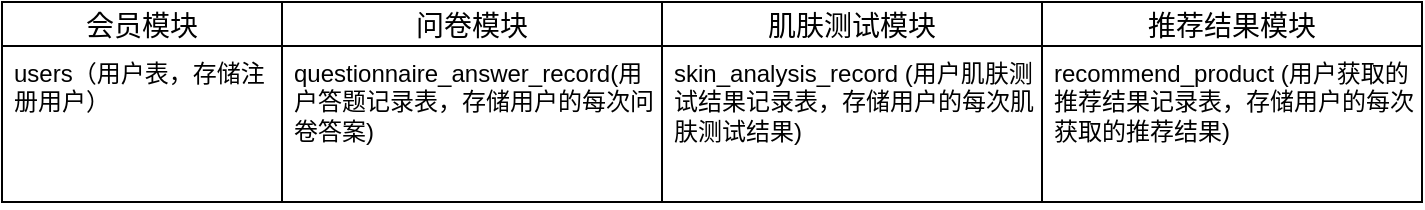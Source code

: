 <mxfile version="12.6.2" type="github">
  <diagram name="Page-1" id="e7e014a7-5840-1c2e-5031-d8a46d1fe8dd">
    <mxGraphModel dx="1024" dy="485" grid="1" gridSize="10" guides="1" tooltips="1" connect="1" arrows="1" fold="1" page="1" pageScale="1" pageWidth="1169" pageHeight="826" background="#ffffff" math="0" shadow="0">
      <root>
        <mxCell id="0"/>
        <mxCell id="1" parent="0"/>
        <mxCell id="bo6-_9pq4a2fclOm_5sS-16" value="会员模块" style="swimlane;fontStyle=0;childLayout=stackLayout;horizontal=1;startSize=22;fillColor=none;horizontalStack=0;resizeParent=1;resizeParentMax=0;resizeLast=0;collapsible=1;marginBottom=0;swimlaneFillColor=#ffffff;align=center;fontSize=14;" parent="1" vertex="1">
          <mxGeometry x="210" y="40" width="140" height="100" as="geometry"/>
        </mxCell>
        <mxCell id="bo6-_9pq4a2fclOm_5sS-17" value="users（用户表，存储注册用户）" style="text;strokeColor=none;fillColor=none;spacingLeft=4;spacingRight=4;overflow=hidden;rotatable=0;points=[[0,0.5],[1,0.5]];portConstraint=eastwest;fontSize=12;whiteSpace=wrap;" parent="bo6-_9pq4a2fclOm_5sS-16" vertex="1">
          <mxGeometry y="22" width="140" height="78" as="geometry"/>
        </mxCell>
        <mxCell id="bo6-_9pq4a2fclOm_5sS-20" value="问卷模块" style="swimlane;fontStyle=0;childLayout=stackLayout;horizontal=1;startSize=22;fillColor=none;horizontalStack=0;resizeParent=1;resizeParentMax=0;resizeLast=0;collapsible=1;marginBottom=0;swimlaneFillColor=#ffffff;align=center;fontSize=14;" parent="1" vertex="1">
          <mxGeometry x="350" y="40" width="190" height="100" as="geometry"/>
        </mxCell>
        <mxCell id="bo6-_9pq4a2fclOm_5sS-21" value="questionnaire_answer_record(用户答题记录表，存储用户的每次问卷答案)" style="text;strokeColor=none;fillColor=none;spacingLeft=4;spacingRight=4;overflow=hidden;rotatable=0;points=[[0,0.5],[1,0.5]];portConstraint=eastwest;fontSize=12;whiteSpace=wrap;" parent="bo6-_9pq4a2fclOm_5sS-20" vertex="1">
          <mxGeometry y="22" width="190" height="78" as="geometry"/>
        </mxCell>
        <mxCell id="lZ37NlDJfsxyfmmgvfQE-2" value="肌肤测试模块" style="swimlane;fontStyle=0;childLayout=stackLayout;horizontal=1;startSize=22;fillColor=none;horizontalStack=0;resizeParent=1;resizeParentMax=0;resizeLast=0;collapsible=1;marginBottom=0;swimlaneFillColor=#ffffff;align=center;fontSize=14;" vertex="1" parent="1">
          <mxGeometry x="540" y="40" width="190" height="100" as="geometry"/>
        </mxCell>
        <mxCell id="lZ37NlDJfsxyfmmgvfQE-3" value="skin_analysis_record (用户肌肤测试结果记录表，存储用户的每次肌肤测试结果)" style="text;strokeColor=none;fillColor=none;spacingLeft=4;spacingRight=4;overflow=hidden;rotatable=0;points=[[0,0.5],[1,0.5]];portConstraint=eastwest;fontSize=12;whiteSpace=wrap;" vertex="1" parent="lZ37NlDJfsxyfmmgvfQE-2">
          <mxGeometry y="22" width="190" height="78" as="geometry"/>
        </mxCell>
        <mxCell id="lZ37NlDJfsxyfmmgvfQE-5" value="推荐结果模块" style="swimlane;fontStyle=0;childLayout=stackLayout;horizontal=1;startSize=22;fillColor=none;horizontalStack=0;resizeParent=1;resizeParentMax=0;resizeLast=0;collapsible=1;marginBottom=0;swimlaneFillColor=#ffffff;align=center;fontSize=14;" vertex="1" parent="1">
          <mxGeometry x="730" y="40" width="190" height="100" as="geometry"/>
        </mxCell>
        <mxCell id="lZ37NlDJfsxyfmmgvfQE-6" value="recommend_product (用户获取的推荐结果记录表，存储用户的每次获取的推荐结果)" style="text;strokeColor=none;fillColor=none;spacingLeft=4;spacingRight=4;overflow=hidden;rotatable=0;points=[[0,0.5],[1,0.5]];portConstraint=eastwest;fontSize=12;whiteSpace=wrap;" vertex="1" parent="lZ37NlDJfsxyfmmgvfQE-5">
          <mxGeometry y="22" width="190" height="78" as="geometry"/>
        </mxCell>
      </root>
    </mxGraphModel>
  </diagram>
</mxfile>
